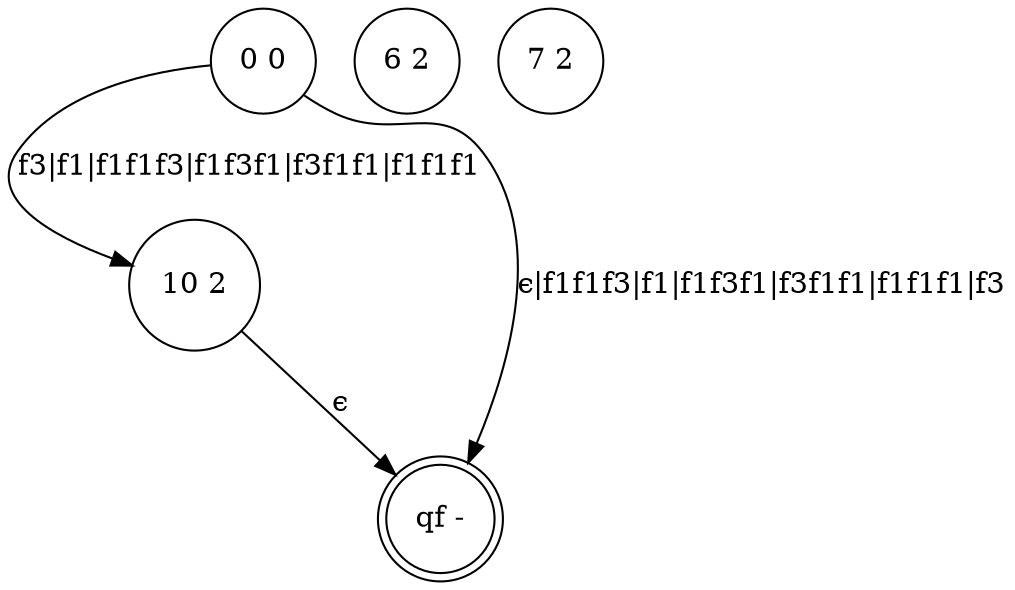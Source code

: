 digraph 46 {
	"10 2" [shape=circle]
	"6 2" [shape=circle]
	"qf -" [shape=doublecircle]
	"0 0" [shape=circle]
	"7 2" [shape=circle]
	"10 2" -> "qf -" [label="ϵ"]
	"0 0" -> "qf -" [label="ϵ|f1f1f3|f1|f1f3f1|f3f1f1|f1f1f1|f3"]
	"0 0" -> "10 2" [label="f3|f1|f1f1f3|f1f3f1|f3f1f1|f1f1f1"]
}
